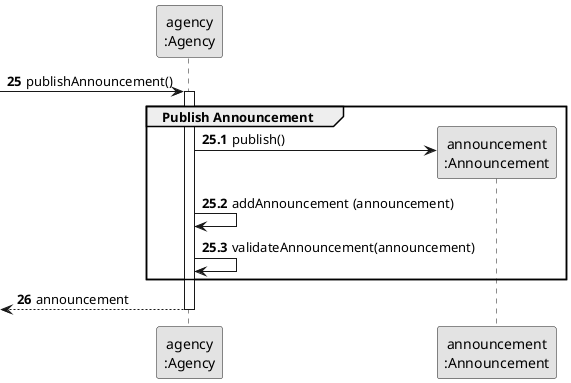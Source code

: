 @startuml
skinparam monochrome true
skinparam packageStyle rectangle
skinparam shadowing false

participant "agency\n:Agency" as Agency
participant "announcement\n:Announcement" as Task

autonumber 25
-> Agency: publishAnnouncement()

autonumber 25.1
activate Agency
    group Publish Announcement

        Agency -> Task**: publish()
        Agency -> Agency: addAnnouncement (announcement)


            Agency -> Agency: validateAnnouncement(announcement)

    end

    autonumber 26
    <-- Agency : announcement
deactivate Agency


@enduml